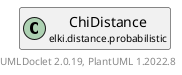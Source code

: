 @startuml
    remove .*\.(Instance|Par|Parameterizer|Factory)$
    set namespaceSeparator none
    hide empty fields
    hide empty methods

    class "<size:14>ChiDistance.Par\n<size:10>elki.distance.probabilistic" as elki.distance.probabilistic.ChiDistance.Par [[ChiDistance.Par.html]] {
        +make(): ChiDistance
    }

    interface "<size:14>Parameterizer\n<size:10>elki.utilities.optionhandling" as elki.utilities.optionhandling.Parameterizer [[../../utilities/optionhandling/Parameterizer.html]] {
        {abstract} +make(): Object
    }
    class "<size:14>ChiDistance\n<size:10>elki.distance.probabilistic" as elki.distance.probabilistic.ChiDistance [[ChiDistance.html]]

    elki.utilities.optionhandling.Parameterizer <|.. elki.distance.probabilistic.ChiDistance.Par
    elki.distance.probabilistic.ChiDistance +-- elki.distance.probabilistic.ChiDistance.Par

    center footer UMLDoclet 2.0.19, PlantUML 1.2022.8
@enduml
